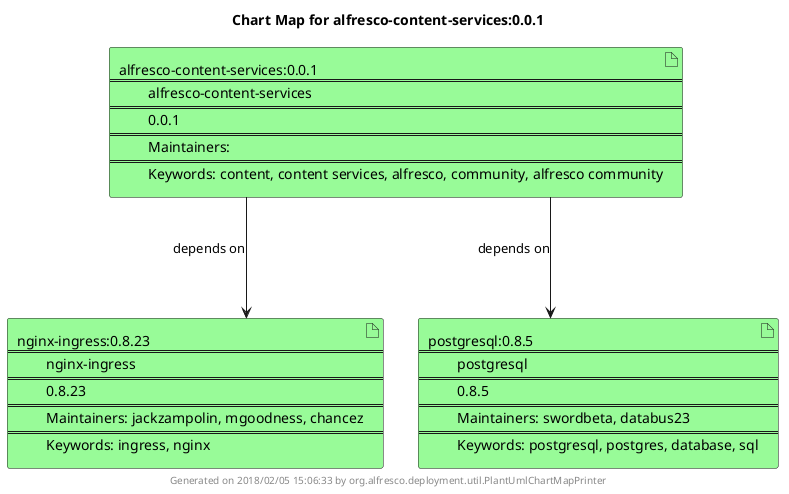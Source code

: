 @startuml
skinparam linetype ortho
title Chart Map for alfresco-content-services:0.0.1
'There are 3 referenced Helm Charts
artifact "nginx-ingress:0.8.23\n====\n\tnginx-ingress\n====\n\t0.8.23\n====\n\tMaintainers: jackzampolin, mgoodness, chancez\n====\n\tKeywords: ingress, nginx" as nginx_ingress_0_8_23 #PaleGreen
artifact "alfresco-content-services:0.0.1\n====\n\talfresco-content-services\n====\n\t0.0.1\n====\n\tMaintainers: \n====\n\tKeywords: content, content services, alfresco, community, alfresco community" as alfresco_content_services_0_0_1 #PaleGreen
artifact "postgresql:0.8.5\n====\n\tpostgresql\n====\n\t0.8.5\n====\n\tMaintainers: swordbeta, databus23\n====\n\tKeywords: postgresql, postgres, database, sql" as postgresql_0_8_5 #PaleGreen
alfresco_content_services_0_0_1--->nginx_ingress_0_8_23:depends on
alfresco_content_services_0_0_1--->postgresql_0_8_5:depends on
center footer Generated on 2018/02/05 15:06:33 by org.alfresco.deployment.util.PlantUmlChartMapPrinter
@enduml
